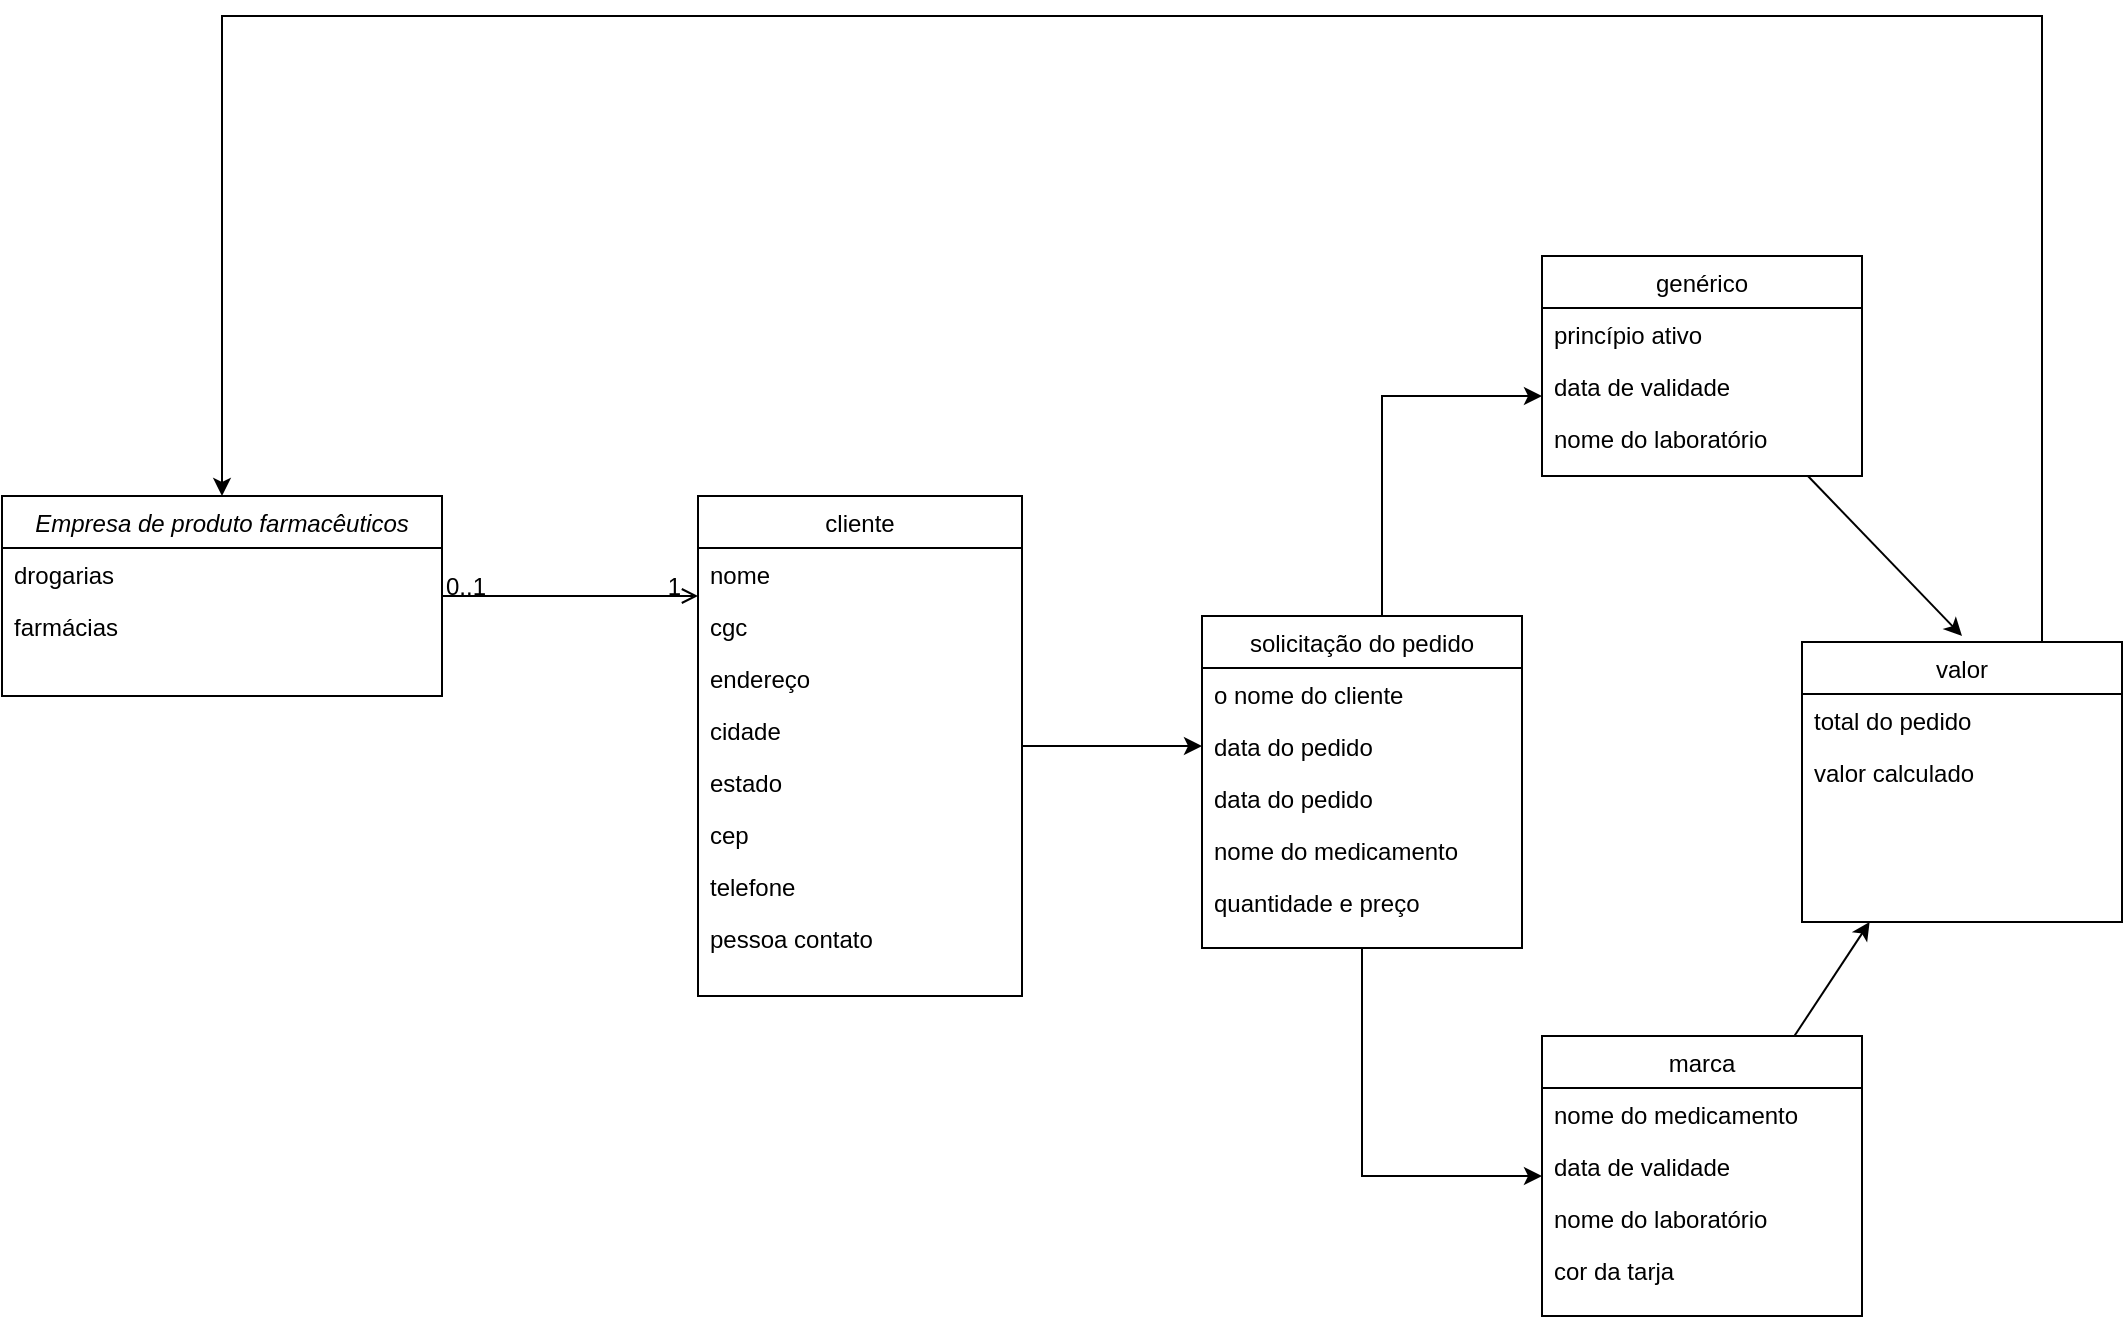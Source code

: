<mxfile version="13.3.9" type="device" pages="3"><diagram id="C5RBs43oDa-KdzZeNtuy" name="Page-1"><mxGraphModel dx="1850" dy="1902" grid="1" gridSize="10" guides="1" tooltips="1" connect="1" arrows="1" fold="1" page="1" pageScale="1" pageWidth="827" pageHeight="1169" math="0" shadow="0"><root><mxCell id="WIyWlLk6GJQsqaUBKTNV-0"/><mxCell id="WIyWlLk6GJQsqaUBKTNV-1" parent="WIyWlLk6GJQsqaUBKTNV-0"/><mxCell id="4Vn4ZyF5Xedry68_A5_S-14" value="" style="edgeStyle=orthogonalEdgeStyle;rounded=0;orthogonalLoop=1;jettySize=auto;html=1;" edge="1" parent="WIyWlLk6GJQsqaUBKTNV-1" source="zkfFHV4jXpPFQw0GAbJ--17" target="4Vn4ZyF5Xedry68_A5_S-5"><mxGeometry relative="1" as="geometry"><Array as="points"><mxPoint x="730" y="235"/><mxPoint x="730" y="235"/></Array></mxGeometry></mxCell><mxCell id="zkfFHV4jXpPFQw0GAbJ--0" value="Empresa de produto farmacêuticos" style="swimlane;fontStyle=2;align=center;verticalAlign=top;childLayout=stackLayout;horizontal=1;startSize=26;horizontalStack=0;resizeParent=1;resizeLast=0;collapsible=1;marginBottom=0;rounded=0;shadow=0;strokeWidth=1;" parent="WIyWlLk6GJQsqaUBKTNV-1" vertex="1"><mxGeometry x="160" y="110" width="220" height="100" as="geometry"><mxRectangle x="230" y="140" width="160" height="26" as="alternateBounds"/></mxGeometry></mxCell><mxCell id="zkfFHV4jXpPFQw0GAbJ--2" value="drogarias" style="text;align=left;verticalAlign=top;spacingLeft=4;spacingRight=4;overflow=hidden;rotatable=0;points=[[0,0.5],[1,0.5]];portConstraint=eastwest;rounded=0;shadow=0;html=0;" parent="zkfFHV4jXpPFQw0GAbJ--0" vertex="1"><mxGeometry y="26" width="220" height="26" as="geometry"/></mxCell><mxCell id="zkfFHV4jXpPFQw0GAbJ--1" value="farmácias " style="text;align=left;verticalAlign=top;spacingLeft=4;spacingRight=4;overflow=hidden;rotatable=0;points=[[0,0.5],[1,0.5]];portConstraint=eastwest;" parent="zkfFHV4jXpPFQw0GAbJ--0" vertex="1"><mxGeometry y="52" width="220" height="26" as="geometry"/></mxCell><mxCell id="zkfFHV4jXpPFQw0GAbJ--26" value="" style="endArrow=open;shadow=0;strokeWidth=1;strokeColor=#000000;rounded=0;endFill=1;edgeStyle=elbowEdgeStyle;elbow=vertical;" parent="WIyWlLk6GJQsqaUBKTNV-1" source="zkfFHV4jXpPFQw0GAbJ--0" target="zkfFHV4jXpPFQw0GAbJ--17" edge="1"><mxGeometry x="0.5" y="41" relative="1" as="geometry"><mxPoint x="380" y="192" as="sourcePoint"/><mxPoint x="540" y="192" as="targetPoint"/><mxPoint x="-40" y="32" as="offset"/></mxGeometry></mxCell><mxCell id="zkfFHV4jXpPFQw0GAbJ--27" value="0..1" style="resizable=0;align=left;verticalAlign=bottom;labelBackgroundColor=none;fontSize=12;" parent="zkfFHV4jXpPFQw0GAbJ--26" connectable="0" vertex="1"><mxGeometry x="-1" relative="1" as="geometry"><mxPoint y="4" as="offset"/></mxGeometry></mxCell><mxCell id="zkfFHV4jXpPFQw0GAbJ--28" value="1" style="resizable=0;align=right;verticalAlign=bottom;labelBackgroundColor=none;fontSize=12;" parent="zkfFHV4jXpPFQw0GAbJ--26" connectable="0" vertex="1"><mxGeometry x="1" relative="1" as="geometry"><mxPoint x="-7" y="4" as="offset"/></mxGeometry></mxCell><mxCell id="zkfFHV4jXpPFQw0GAbJ--17" value="cliente " style="swimlane;fontStyle=0;align=center;verticalAlign=top;childLayout=stackLayout;horizontal=1;startSize=26;horizontalStack=0;resizeParent=1;resizeLast=0;collapsible=1;marginBottom=0;rounded=0;shadow=0;strokeWidth=1;" parent="WIyWlLk6GJQsqaUBKTNV-1" vertex="1"><mxGeometry x="508" y="110" width="162" height="250" as="geometry"><mxRectangle x="550" y="140" width="160" height="26" as="alternateBounds"/></mxGeometry></mxCell><mxCell id="zkfFHV4jXpPFQw0GAbJ--18" value="nome" style="text;align=left;verticalAlign=top;spacingLeft=4;spacingRight=4;overflow=hidden;rotatable=0;points=[[0,0.5],[1,0.5]];portConstraint=eastwest;" parent="zkfFHV4jXpPFQw0GAbJ--17" vertex="1"><mxGeometry y="26" width="162" height="26" as="geometry"/></mxCell><mxCell id="zkfFHV4jXpPFQw0GAbJ--19" value="cgc" style="text;align=left;verticalAlign=top;spacingLeft=4;spacingRight=4;overflow=hidden;rotatable=0;points=[[0,0.5],[1,0.5]];portConstraint=eastwest;rounded=0;shadow=0;html=0;" parent="zkfFHV4jXpPFQw0GAbJ--17" vertex="1"><mxGeometry y="52" width="162" height="26" as="geometry"/></mxCell><mxCell id="zkfFHV4jXpPFQw0GAbJ--20" value="endereço" style="text;align=left;verticalAlign=top;spacingLeft=4;spacingRight=4;overflow=hidden;rotatable=0;points=[[0,0.5],[1,0.5]];portConstraint=eastwest;rounded=0;shadow=0;html=0;" parent="zkfFHV4jXpPFQw0GAbJ--17" vertex="1"><mxGeometry y="78" width="162" height="26" as="geometry"/></mxCell><mxCell id="zkfFHV4jXpPFQw0GAbJ--21" value="cidade" style="text;align=left;verticalAlign=top;spacingLeft=4;spacingRight=4;overflow=hidden;rotatable=0;points=[[0,0.5],[1,0.5]];portConstraint=eastwest;rounded=0;shadow=0;html=0;" parent="zkfFHV4jXpPFQw0GAbJ--17" vertex="1"><mxGeometry y="104" width="162" height="26" as="geometry"/></mxCell><mxCell id="zkfFHV4jXpPFQw0GAbJ--22" value="estado" style="text;align=left;verticalAlign=top;spacingLeft=4;spacingRight=4;overflow=hidden;rotatable=0;points=[[0,0.5],[1,0.5]];portConstraint=eastwest;rounded=0;shadow=0;html=0;" parent="zkfFHV4jXpPFQw0GAbJ--17" vertex="1"><mxGeometry y="130" width="162" height="26" as="geometry"/></mxCell><mxCell id="4Vn4ZyF5Xedry68_A5_S-0" value="cep" style="text;align=left;verticalAlign=top;spacingLeft=4;spacingRight=4;overflow=hidden;rotatable=0;points=[[0,0.5],[1,0.5]];portConstraint=eastwest;rounded=0;shadow=0;html=0;" vertex="1" parent="zkfFHV4jXpPFQw0GAbJ--17"><mxGeometry y="156" width="162" height="26" as="geometry"/></mxCell><mxCell id="4Vn4ZyF5Xedry68_A5_S-1" value="telefone " style="text;align=left;verticalAlign=top;spacingLeft=4;spacingRight=4;overflow=hidden;rotatable=0;points=[[0,0.5],[1,0.5]];portConstraint=eastwest;rounded=0;shadow=0;html=0;" vertex="1" parent="zkfFHV4jXpPFQw0GAbJ--17"><mxGeometry y="182" width="162" height="26" as="geometry"/></mxCell><mxCell id="4Vn4ZyF5Xedry68_A5_S-2" value="pessoa contato" style="text;align=left;verticalAlign=top;spacingLeft=4;spacingRight=4;overflow=hidden;rotatable=0;points=[[0,0.5],[1,0.5]];portConstraint=eastwest;rounded=0;shadow=0;html=0;" vertex="1" parent="zkfFHV4jXpPFQw0GAbJ--17"><mxGeometry y="208" width="162" height="26" as="geometry"/></mxCell><mxCell id="4Vn4ZyF5Xedry68_A5_S-20" value="" style="edgeStyle=orthogonalEdgeStyle;rounded=0;orthogonalLoop=1;jettySize=auto;html=1;" edge="1" parent="WIyWlLk6GJQsqaUBKTNV-1" source="4Vn4ZyF5Xedry68_A5_S-5" target="4Vn4ZyF5Xedry68_A5_S-15"><mxGeometry relative="1" as="geometry"><Array as="points"><mxPoint x="850" y="60"/></Array></mxGeometry></mxCell><mxCell id="4Vn4ZyF5Xedry68_A5_S-26" value="" style="edgeStyle=orthogonalEdgeStyle;rounded=0;orthogonalLoop=1;jettySize=auto;html=1;" edge="1" parent="WIyWlLk6GJQsqaUBKTNV-1" source="4Vn4ZyF5Xedry68_A5_S-5" target="4Vn4ZyF5Xedry68_A5_S-21"><mxGeometry relative="1" as="geometry"><Array as="points"><mxPoint x="840" y="450"/></Array></mxGeometry></mxCell><mxCell id="4Vn4ZyF5Xedry68_A5_S-5" value="solicitação do pedido " style="swimlane;fontStyle=0;align=center;verticalAlign=top;childLayout=stackLayout;horizontal=1;startSize=26;horizontalStack=0;resizeParent=1;resizeLast=0;collapsible=1;marginBottom=0;rounded=0;shadow=0;strokeWidth=1;" vertex="1" parent="WIyWlLk6GJQsqaUBKTNV-1"><mxGeometry x="760" y="170" width="160" height="166" as="geometry"><mxRectangle x="550" y="140" width="160" height="26" as="alternateBounds"/></mxGeometry></mxCell><mxCell id="4Vn4ZyF5Xedry68_A5_S-6" value="o nome do cliente" style="text;align=left;verticalAlign=top;spacingLeft=4;spacingRight=4;overflow=hidden;rotatable=0;points=[[0,0.5],[1,0.5]];portConstraint=eastwest;" vertex="1" parent="4Vn4ZyF5Xedry68_A5_S-5"><mxGeometry y="26" width="160" height="26" as="geometry"/></mxCell><mxCell id="ofDc3TJaXSe-LltQimtu-0" value="data do pedido" style="text;align=left;verticalAlign=top;spacingLeft=4;spacingRight=4;overflow=hidden;rotatable=0;points=[[0,0.5],[1,0.5]];portConstraint=eastwest;rounded=0;shadow=0;html=0;" vertex="1" parent="4Vn4ZyF5Xedry68_A5_S-5"><mxGeometry y="52" width="160" height="26" as="geometry"/></mxCell><mxCell id="4Vn4ZyF5Xedry68_A5_S-7" value="data do pedido" style="text;align=left;verticalAlign=top;spacingLeft=4;spacingRight=4;overflow=hidden;rotatable=0;points=[[0,0.5],[1,0.5]];portConstraint=eastwest;rounded=0;shadow=0;html=0;" vertex="1" parent="4Vn4ZyF5Xedry68_A5_S-5"><mxGeometry y="78" width="160" height="26" as="geometry"/></mxCell><mxCell id="4Vn4ZyF5Xedry68_A5_S-8" value="nome do medicamento" style="text;align=left;verticalAlign=top;spacingLeft=4;spacingRight=4;overflow=hidden;rotatable=0;points=[[0,0.5],[1,0.5]];portConstraint=eastwest;rounded=0;shadow=0;html=0;" vertex="1" parent="4Vn4ZyF5Xedry68_A5_S-5"><mxGeometry y="104" width="160" height="26" as="geometry"/></mxCell><mxCell id="4Vn4ZyF5Xedry68_A5_S-9" value="quantidade e preço" style="text;align=left;verticalAlign=top;spacingLeft=4;spacingRight=4;overflow=hidden;rotatable=0;points=[[0,0.5],[1,0.5]];portConstraint=eastwest;rounded=0;shadow=0;html=0;" vertex="1" parent="4Vn4ZyF5Xedry68_A5_S-5"><mxGeometry y="130" width="160" height="26" as="geometry"/></mxCell><mxCell id="ofDc3TJaXSe-LltQimtu-21" value="" style="edgeStyle=none;rounded=0;orthogonalLoop=1;jettySize=auto;html=1;startSize=26;" edge="1" parent="WIyWlLk6GJQsqaUBKTNV-1" source="4Vn4ZyF5Xedry68_A5_S-15"><mxGeometry relative="1" as="geometry"><mxPoint x="1140" y="180" as="targetPoint"/></mxGeometry></mxCell><mxCell id="ofDc3TJaXSe-LltQimtu-16" value="" style="edgeStyle=none;rounded=0;orthogonalLoop=1;jettySize=auto;html=1;startSize=26;" edge="1" parent="WIyWlLk6GJQsqaUBKTNV-1" source="4Vn4ZyF5Xedry68_A5_S-21" target="ofDc3TJaXSe-LltQimtu-11"><mxGeometry relative="1" as="geometry"/></mxCell><mxCell id="ofDc3TJaXSe-LltQimtu-49" style="edgeStyle=elbowEdgeStyle;rounded=0;orthogonalLoop=1;jettySize=auto;html=1;exitX=0.75;exitY=0;exitDx=0;exitDy=0;entryX=0.5;entryY=0;entryDx=0;entryDy=0;startSize=26;" edge="1" parent="WIyWlLk6GJQsqaUBKTNV-1" source="ofDc3TJaXSe-LltQimtu-11" target="zkfFHV4jXpPFQw0GAbJ--0"><mxGeometry relative="1" as="geometry"><Array as="points"><mxPoint x="790" y="-130"/></Array></mxGeometry></mxCell><mxCell id="ofDc3TJaXSe-LltQimtu-11" value="valor" style="swimlane;fontStyle=0;align=center;verticalAlign=top;childLayout=stackLayout;horizontal=1;startSize=26;horizontalStack=0;resizeParent=1;resizeLast=0;collapsible=1;marginBottom=0;rounded=0;shadow=0;strokeWidth=1;" vertex="1" parent="WIyWlLk6GJQsqaUBKTNV-1"><mxGeometry x="1060" y="183" width="160" height="140" as="geometry"><mxRectangle x="550" y="140" width="160" height="26" as="alternateBounds"/></mxGeometry></mxCell><mxCell id="ofDc3TJaXSe-LltQimtu-12" value="total do pedido" style="text;align=left;verticalAlign=top;spacingLeft=4;spacingRight=4;overflow=hidden;rotatable=0;points=[[0,0.5],[1,0.5]];portConstraint=eastwest;" vertex="1" parent="ofDc3TJaXSe-LltQimtu-11"><mxGeometry y="26" width="160" height="26" as="geometry"/></mxCell><mxCell id="ofDc3TJaXSe-LltQimtu-13" value="valor calculado" style="text;align=left;verticalAlign=top;spacingLeft=4;spacingRight=4;overflow=hidden;rotatable=0;points=[[0,0.5],[1,0.5]];portConstraint=eastwest;rounded=0;shadow=0;html=0;" vertex="1" parent="ofDc3TJaXSe-LltQimtu-11"><mxGeometry y="52" width="160" height="26" as="geometry"/></mxCell><mxCell id="ofDc3TJaXSe-LltQimtu-46" style="edgeStyle=elbowEdgeStyle;rounded=0;orthogonalLoop=1;jettySize=auto;html=1;exitX=0.75;exitY=0;exitDx=0;exitDy=0;startSize=26;" edge="1" parent="WIyWlLk6GJQsqaUBKTNV-1" source="4Vn4ZyF5Xedry68_A5_S-15" target="4Vn4ZyF5Xedry68_A5_S-15"><mxGeometry relative="1" as="geometry"/></mxCell><mxCell id="4Vn4ZyF5Xedry68_A5_S-15" value="genérico  " style="swimlane;fontStyle=0;align=center;verticalAlign=top;childLayout=stackLayout;horizontal=1;startSize=26;horizontalStack=0;resizeParent=1;resizeLast=0;collapsible=1;marginBottom=0;rounded=0;shadow=0;strokeWidth=1;" vertex="1" parent="WIyWlLk6GJQsqaUBKTNV-1"><mxGeometry x="930" y="-10" width="160" height="110" as="geometry"><mxRectangle x="550" y="140" width="160" height="26" as="alternateBounds"/></mxGeometry></mxCell><mxCell id="4Vn4ZyF5Xedry68_A5_S-16" value="princípio ativo" style="text;align=left;verticalAlign=top;spacingLeft=4;spacingRight=4;overflow=hidden;rotatable=0;points=[[0,0.5],[1,0.5]];portConstraint=eastwest;" vertex="1" parent="4Vn4ZyF5Xedry68_A5_S-15"><mxGeometry y="26" width="160" height="26" as="geometry"/></mxCell><mxCell id="4Vn4ZyF5Xedry68_A5_S-17" value="data de validade" style="text;align=left;verticalAlign=top;spacingLeft=4;spacingRight=4;overflow=hidden;rotatable=0;points=[[0,0.5],[1,0.5]];portConstraint=eastwest;rounded=0;shadow=0;html=0;" vertex="1" parent="4Vn4ZyF5Xedry68_A5_S-15"><mxGeometry y="52" width="160" height="26" as="geometry"/></mxCell><mxCell id="4Vn4ZyF5Xedry68_A5_S-18" value="nome do laboratório" style="text;align=left;verticalAlign=top;spacingLeft=4;spacingRight=4;overflow=hidden;rotatable=0;points=[[0,0.5],[1,0.5]];portConstraint=eastwest;rounded=0;shadow=0;html=0;" vertex="1" parent="4Vn4ZyF5Xedry68_A5_S-15"><mxGeometry y="78" width="160" height="26" as="geometry"/></mxCell><mxCell id="4Vn4ZyF5Xedry68_A5_S-21" value="marca  " style="swimlane;fontStyle=0;align=center;verticalAlign=top;childLayout=stackLayout;horizontal=1;startSize=26;horizontalStack=0;resizeParent=1;resizeLast=0;collapsible=1;marginBottom=0;rounded=0;shadow=0;strokeWidth=1;" vertex="1" parent="WIyWlLk6GJQsqaUBKTNV-1"><mxGeometry x="930" y="380" width="160" height="140" as="geometry"><mxRectangle x="550" y="140" width="160" height="26" as="alternateBounds"/></mxGeometry></mxCell><mxCell id="4Vn4ZyF5Xedry68_A5_S-22" value="nome do medicamento" style="text;align=left;verticalAlign=top;spacingLeft=4;spacingRight=4;overflow=hidden;rotatable=0;points=[[0,0.5],[1,0.5]];portConstraint=eastwest;" vertex="1" parent="4Vn4ZyF5Xedry68_A5_S-21"><mxGeometry y="26" width="160" height="26" as="geometry"/></mxCell><mxCell id="4Vn4ZyF5Xedry68_A5_S-23" value="data de validade" style="text;align=left;verticalAlign=top;spacingLeft=4;spacingRight=4;overflow=hidden;rotatable=0;points=[[0,0.5],[1,0.5]];portConstraint=eastwest;rounded=0;shadow=0;html=0;" vertex="1" parent="4Vn4ZyF5Xedry68_A5_S-21"><mxGeometry y="52" width="160" height="26" as="geometry"/></mxCell><mxCell id="4Vn4ZyF5Xedry68_A5_S-24" value="nome do laboratório" style="text;align=left;verticalAlign=top;spacingLeft=4;spacingRight=4;overflow=hidden;rotatable=0;points=[[0,0.5],[1,0.5]];portConstraint=eastwest;rounded=0;shadow=0;html=0;" vertex="1" parent="4Vn4ZyF5Xedry68_A5_S-21"><mxGeometry y="78" width="160" height="26" as="geometry"/></mxCell><mxCell id="4Vn4ZyF5Xedry68_A5_S-25" value=" cor da tarja" style="text;align=left;verticalAlign=top;spacingLeft=4;spacingRight=4;overflow=hidden;rotatable=0;points=[[0,0.5],[1,0.5]];portConstraint=eastwest;rounded=0;shadow=0;html=0;" vertex="1" parent="4Vn4ZyF5Xedry68_A5_S-21"><mxGeometry y="104" width="160" height="26" as="geometry"/></mxCell></root></mxGraphModel></diagram><diagram id="-2Q-MtbvHGTCul02FCt4" name="Página-2"><mxGraphModel dx="1110" dy="440" grid="1" gridSize="10" guides="1" tooltips="1" connect="1" arrows="1" fold="1" page="1" pageScale="1" pageWidth="827" pageHeight="1169" math="0" shadow="0"><root><mxCell id="JTqrk-jxvQ6yaQ6uA3gZ-0"/><mxCell id="JTqrk-jxvQ6yaQ6uA3gZ-1" parent="JTqrk-jxvQ6yaQ6uA3gZ-0"/><mxCell id="2kyihxjg6qvcE0G26pOJ-16" value="" style="edgeStyle=elbowEdgeStyle;rounded=0;orthogonalLoop=1;jettySize=auto;html=1;startSize=26;" edge="1" parent="JTqrk-jxvQ6yaQ6uA3gZ-1" source="2kyihxjg6qvcE0G26pOJ-0" target="2kyihxjg6qvcE0G26pOJ-9"><mxGeometry relative="1" as="geometry"/></mxCell><mxCell id="2kyihxjg6qvcE0G26pOJ-33" value="" style="edgeStyle=elbowEdgeStyle;rounded=0;orthogonalLoop=1;jettySize=auto;html=1;startSize=26;" edge="1" parent="JTqrk-jxvQ6yaQ6uA3gZ-1" source="2kyihxjg6qvcE0G26pOJ-0" target="2kyihxjg6qvcE0G26pOJ-26"><mxGeometry relative="1" as="geometry"/></mxCell><mxCell id="2kyihxjg6qvcE0G26pOJ-0" value="assembléias " style="swimlane;fontStyle=0;align=center;verticalAlign=top;childLayout=stackLayout;horizontal=1;startSize=26;horizontalStack=0;resizeParent=1;resizeLast=0;collapsible=1;marginBottom=0;rounded=0;shadow=0;strokeWidth=1;" vertex="1" parent="JTqrk-jxvQ6yaQ6uA3gZ-1"><mxGeometry x="90" y="20" width="162" height="250" as="geometry"><mxRectangle x="550" y="140" width="160" height="26" as="alternateBounds"/></mxGeometry></mxCell><mxCell id="2kyihxjg6qvcE0G26pOJ-1" value="data de realização" style="text;align=left;verticalAlign=top;spacingLeft=4;spacingRight=4;overflow=hidden;rotatable=0;points=[[0,0.5],[1,0.5]];portConstraint=eastwest;" vertex="1" parent="2kyihxjg6qvcE0G26pOJ-0"><mxGeometry y="26" width="162" height="26" as="geometry"/></mxCell><mxCell id="2kyihxjg6qvcE0G26pOJ-2" value=" o nome do condomínio" style="text;align=left;verticalAlign=top;spacingLeft=4;spacingRight=4;overflow=hidden;rotatable=0;points=[[0,0.5],[1,0.5]];portConstraint=eastwest;rounded=0;shadow=0;html=0;" vertex="1" parent="2kyihxjg6qvcE0G26pOJ-0"><mxGeometry y="52" width="162" height="26" as="geometry"/></mxCell><mxCell id="2kyihxjg6qvcE0G26pOJ-3" value="número de moradores" style="text;align=left;verticalAlign=top;spacingLeft=4;spacingRight=4;overflow=hidden;rotatable=0;points=[[0,0.5],[1,0.5]];portConstraint=eastwest;rounded=0;shadow=0;html=0;" vertex="1" parent="2kyihxjg6qvcE0G26pOJ-0"><mxGeometry y="78" width="162" height="26" as="geometry"/></mxCell><mxCell id="2kyihxjg6qvcE0G26pOJ-4" value="endereço do condomínio" style="text;align=left;verticalAlign=top;spacingLeft=4;spacingRight=4;overflow=hidden;rotatable=0;points=[[0,0.5],[1,0.5]];portConstraint=eastwest;rounded=0;shadow=0;html=0;" vertex="1" parent="2kyihxjg6qvcE0G26pOJ-0"><mxGeometry y="104" width="162" height="26" as="geometry"/></mxCell><mxCell id="2kyihxjg6qvcE0G26pOJ-5" value="número de participantes" style="text;align=left;verticalAlign=top;spacingLeft=4;spacingRight=4;overflow=hidden;rotatable=0;points=[[0,0.5],[1,0.5]];portConstraint=eastwest;rounded=0;shadow=0;html=0;" vertex="1" parent="2kyihxjg6qvcE0G26pOJ-0"><mxGeometry y="130" width="162" height="26" as="geometry"/></mxCell><mxCell id="2kyihxjg6qvcE0G26pOJ-6" value="status" style="text;align=left;verticalAlign=top;spacingLeft=4;spacingRight=4;overflow=hidden;rotatable=0;points=[[0,0.5],[1,0.5]];portConstraint=eastwest;rounded=0;shadow=0;html=0;" vertex="1" parent="2kyihxjg6qvcE0G26pOJ-0"><mxGeometry y="156" width="162" height="26" as="geometry"/></mxCell><mxCell id="2kyihxjg6qvcE0G26pOJ-26" value="o número mínimo " style="swimlane;fontStyle=0;align=center;verticalAlign=top;childLayout=stackLayout;horizontal=1;startSize=26;horizontalStack=0;resizeParent=1;resizeLast=0;collapsible=1;marginBottom=0;rounded=0;shadow=0;strokeWidth=1;" vertex="1" parent="JTqrk-jxvQ6yaQ6uA3gZ-1"><mxGeometry x="90" y="350" width="160" height="110" as="geometry"><mxRectangle x="550" y="140" width="160" height="26" as="alternateBounds"/></mxGeometry></mxCell><mxCell id="2kyihxjg6qvcE0G26pOJ-27" value="participando" style="text;align=left;verticalAlign=top;spacingLeft=4;spacingRight=4;overflow=hidden;rotatable=0;points=[[0,0.5],[1,0.5]];portConstraint=eastwest;" vertex="1" parent="2kyihxjg6qvcE0G26pOJ-26"><mxGeometry y="26" width="160" height="26" as="geometry"/></mxCell><mxCell id="2kyihxjg6qvcE0G26pOJ-28" value=" realizado" style="text;align=left;verticalAlign=top;spacingLeft=4;spacingRight=4;overflow=hidden;rotatable=0;points=[[0,0.5],[1,0.5]];portConstraint=eastwest;rounded=0;shadow=0;html=0;" vertex="1" parent="2kyihxjg6qvcE0G26pOJ-26"><mxGeometry y="52" width="160" height="26" as="geometry"/></mxCell><mxCell id="2kyihxjg6qvcE0G26pOJ-29" value="marcada" style="text;align=left;verticalAlign=top;spacingLeft=4;spacingRight=4;overflow=hidden;rotatable=0;points=[[0,0.5],[1,0.5]];portConstraint=eastwest;rounded=0;shadow=0;html=0;" vertex="1" parent="2kyihxjg6qvcE0G26pOJ-26"><mxGeometry y="78" width="160" height="26" as="geometry"/></mxCell><mxCell id="2kyihxjg6qvcE0G26pOJ-9" value="ata " style="swimlane;fontStyle=0;align=center;verticalAlign=top;childLayout=stackLayout;horizontal=1;startSize=26;horizontalStack=0;resizeParent=1;resizeLast=0;collapsible=1;marginBottom=0;rounded=0;shadow=0;strokeWidth=1;" vertex="1" parent="JTqrk-jxvQ6yaQ6uA3gZ-1"><mxGeometry x="330" y="100" width="158" height="90" as="geometry"><mxRectangle x="550" y="140" width="160" height="26" as="alternateBounds"/></mxGeometry></mxCell><mxCell id="2kyihxjg6qvcE0G26pOJ-10" value="registrados as observações" style="text;align=left;verticalAlign=top;spacingLeft=4;spacingRight=4;overflow=hidden;rotatable=0;points=[[0,0.5],[1,0.5]];portConstraint=eastwest;" vertex="1" parent="2kyihxjg6qvcE0G26pOJ-9"><mxGeometry y="26" width="158" height="26" as="geometry"/></mxCell><mxCell id="2kyihxjg6qvcE0G26pOJ-11" value="nome dos moradores" style="text;align=left;verticalAlign=top;spacingLeft=4;spacingRight=4;overflow=hidden;rotatable=0;points=[[0,0.5],[1,0.5]];portConstraint=eastwest;rounded=0;shadow=0;html=0;" vertex="1" parent="2kyihxjg6qvcE0G26pOJ-9"><mxGeometry y="52" width="158" height="26" as="geometry"/></mxCell><mxCell id="2kyihxjg6qvcE0G26pOJ-25" style="edgeStyle=elbowEdgeStyle;rounded=0;orthogonalLoop=1;jettySize=auto;html=1;exitX=1;exitY=0.5;exitDx=0;exitDy=0;startSize=26;" edge="1" parent="JTqrk-jxvQ6yaQ6uA3gZ-1" source="2kyihxjg6qvcE0G26pOJ-11"><mxGeometry relative="1" as="geometry"><mxPoint x="570" y="165" as="targetPoint"/><Array as="points"><mxPoint x="560" y="50"/></Array></mxGeometry></mxCell><mxCell id="2kyihxjg6qvcE0G26pOJ-18" value="assunto" style="swimlane;fontStyle=0;align=center;verticalAlign=top;childLayout=stackLayout;horizontal=1;startSize=26;horizontalStack=0;resizeParent=1;resizeLast=0;collapsible=1;marginBottom=0;rounded=0;shadow=0;strokeWidth=1;" vertex="1" parent="JTqrk-jxvQ6yaQ6uA3gZ-1"><mxGeometry x="570" y="100" width="160" height="120" as="geometry"><mxRectangle x="550" y="140" width="160" height="26" as="alternateBounds"/></mxGeometry></mxCell><mxCell id="2kyihxjg6qvcE0G26pOJ-20" value="contra" style="text;align=left;verticalAlign=top;spacingLeft=4;spacingRight=4;overflow=hidden;rotatable=0;points=[[0,0.5],[1,0.5]];portConstraint=eastwest;rounded=0;shadow=0;html=0;" vertex="1" parent="2kyihxjg6qvcE0G26pOJ-18"><mxGeometry y="26" width="160" height="26" as="geometry"/></mxCell><mxCell id="2kyihxjg6qvcE0G26pOJ-21" value="favor" style="text;align=left;verticalAlign=top;spacingLeft=4;spacingRight=4;overflow=hidden;rotatable=0;points=[[0,0.5],[1,0.5]];portConstraint=eastwest;rounded=0;shadow=0;html=0;" vertex="1" parent="2kyihxjg6qvcE0G26pOJ-18"><mxGeometry y="52" width="160" height="26" as="geometry"/></mxCell><mxCell id="2kyihxjg6qvcE0G26pOJ-22" value="abstenção" style="text;align=left;verticalAlign=top;spacingLeft=4;spacingRight=4;overflow=hidden;rotatable=0;points=[[0,0.5],[1,0.5]];portConstraint=eastwest;rounded=0;shadow=0;html=0;" vertex="1" parent="2kyihxjg6qvcE0G26pOJ-18"><mxGeometry y="78" width="160" height="26" as="geometry"/></mxCell></root></mxGraphModel></diagram><diagram id="lZ-SwSrMhRvae8acijBC" name="Página-3"><mxGraphModel dx="1306" dy="1687" grid="1" gridSize="10" guides="1" tooltips="1" connect="1" arrows="1" fold="1" page="1" pageScale="1" pageWidth="827" pageHeight="1169" math="0" shadow="0"><root><mxCell id="SMOdTOmCvdO0Ep3wJMYL-0"/><mxCell id="SMOdTOmCvdO0Ep3wJMYL-1" parent="SMOdTOmCvdO0Ep3wJMYL-0"/><mxCell id="j5a2yUc83noyjkz-2TFa-25" value="" style="edgeStyle=elbowEdgeStyle;rounded=0;orthogonalLoop=1;jettySize=auto;html=1;startSize=26;" edge="1" parent="SMOdTOmCvdO0Ep3wJMYL-1" source="j5a2yUc83noyjkz-2TFa-10" target="j5a2yUc83noyjkz-2TFa-19"><mxGeometry relative="1" as="geometry"/></mxCell><mxCell id="j5a2yUc83noyjkz-2TFa-86" style="edgeStyle=elbowEdgeStyle;rounded=0;orthogonalLoop=1;jettySize=auto;html=1;exitX=0.5;exitY=1;exitDx=0;exitDy=0;entryX=0.5;entryY=0;entryDx=0;entryDy=0;startSize=26;" edge="1" parent="SMOdTOmCvdO0Ep3wJMYL-1" source="j5a2yUc83noyjkz-2TFa-10" target="j5a2yUc83noyjkz-2TFa-82"><mxGeometry relative="1" as="geometry"/></mxCell><mxCell id="j5a2yUc83noyjkz-2TFa-10" value="cadastro de novos clientes " style="swimlane;fontStyle=0;align=center;verticalAlign=top;childLayout=stackLayout;horizontal=1;startSize=26;horizontalStack=0;resizeParent=1;resizeLast=0;collapsible=1;marginBottom=0;rounded=0;shadow=0;strokeWidth=1;" vertex="1" parent="SMOdTOmCvdO0Ep3wJMYL-1"><mxGeometry x="50" y="-400" width="160" height="170" as="geometry"><mxRectangle x="550" y="140" width="160" height="26" as="alternateBounds"/></mxGeometry></mxCell><mxCell id="j5a2yUc83noyjkz-2TFa-11" value="nome completo" style="text;align=left;verticalAlign=top;spacingLeft=4;spacingRight=4;overflow=hidden;rotatable=0;points=[[0,0.5],[1,0.5]];portConstraint=eastwest;" vertex="1" parent="j5a2yUc83noyjkz-2TFa-10"><mxGeometry y="26" width="160" height="26" as="geometry"/></mxCell><mxCell id="j5a2yUc83noyjkz-2TFa-12" value="endereço" style="text;align=left;verticalAlign=top;spacingLeft=4;spacingRight=4;overflow=hidden;rotatable=0;points=[[0,0.5],[1,0.5]];portConstraint=eastwest;rounded=0;shadow=0;html=0;" vertex="1" parent="j5a2yUc83noyjkz-2TFa-10"><mxGeometry y="52" width="160" height="26" as="geometry"/></mxCell><mxCell id="j5a2yUc83noyjkz-2TFa-13" value="telefone" style="text;align=left;verticalAlign=top;spacingLeft=4;spacingRight=4;overflow=hidden;rotatable=0;points=[[0,0.5],[1,0.5]];portConstraint=eastwest;rounded=0;shadow=0;html=0;" vertex="1" parent="j5a2yUc83noyjkz-2TFa-10"><mxGeometry y="78" width="160" height="26" as="geometry"/></mxCell><mxCell id="j5a2yUc83noyjkz-2TFa-14" value="identidade " style="text;align=left;verticalAlign=top;spacingLeft=4;spacingRight=4;overflow=hidden;rotatable=0;points=[[0,0.5],[1,0.5]];portConstraint=eastwest;rounded=0;shadow=0;html=0;" vertex="1" parent="j5a2yUc83noyjkz-2TFa-10"><mxGeometry y="104" width="160" height="26" as="geometry"/></mxCell><mxCell id="j5a2yUc83noyjkz-2TFa-15" value="CPF" style="text;align=left;verticalAlign=top;spacingLeft=4;spacingRight=4;overflow=hidden;rotatable=0;points=[[0,0.5],[1,0.5]];portConstraint=eastwest;rounded=0;shadow=0;html=0;" vertex="1" parent="j5a2yUc83noyjkz-2TFa-10"><mxGeometry y="130" width="160" height="26" as="geometry"/></mxCell><mxCell id="j5a2yUc83noyjkz-2TFa-31" value="" style="edgeStyle=elbowEdgeStyle;rounded=0;orthogonalLoop=1;jettySize=auto;html=1;startSize=26;" edge="1" parent="SMOdTOmCvdO0Ep3wJMYL-1" source="j5a2yUc83noyjkz-2TFa-19" target="j5a2yUc83noyjkz-2TFa-27"><mxGeometry relative="1" as="geometry"/></mxCell><mxCell id="j5a2yUc83noyjkz-2TFa-19" value="dependente" style="swimlane;fontStyle=0;align=center;verticalAlign=top;childLayout=stackLayout;horizontal=1;startSize=26;horizontalStack=0;resizeParent=1;resizeLast=0;collapsible=1;marginBottom=0;rounded=0;shadow=0;strokeWidth=1;" vertex="1" parent="SMOdTOmCvdO0Ep3wJMYL-1"><mxGeometry x="300" y="-375" width="160" height="120" as="geometry"><mxRectangle x="550" y="140" width="160" height="26" as="alternateBounds"/></mxGeometry></mxCell><mxCell id="j5a2yUc83noyjkz-2TFa-20" value="nomes " style="text;align=left;verticalAlign=top;spacingLeft=4;spacingRight=4;overflow=hidden;rotatable=0;points=[[0,0.5],[1,0.5]];portConstraint=eastwest;" vertex="1" parent="j5a2yUc83noyjkz-2TFa-19"><mxGeometry y="26" width="160" height="26" as="geometry"/></mxCell><mxCell id="j5a2yUc83noyjkz-2TFa-21" value="grau de relacionamento" style="text;align=left;verticalAlign=top;spacingLeft=4;spacingRight=4;overflow=hidden;rotatable=0;points=[[0,0.5],[1,0.5]];portConstraint=eastwest;rounded=0;shadow=0;html=0;" vertex="1" parent="j5a2yUc83noyjkz-2TFa-19"><mxGeometry y="52" width="160" height="26" as="geometry"/></mxCell><mxCell id="j5a2yUc83noyjkz-2TFa-24" value="direitos iguais do titular" style="text;align=left;verticalAlign=top;spacingLeft=4;spacingRight=4;overflow=hidden;rotatable=0;points=[[0,0.5],[1,0.5]];portConstraint=eastwest;rounded=0;shadow=0;html=0;" vertex="1" parent="j5a2yUc83noyjkz-2TFa-19"><mxGeometry y="78" width="160" height="26" as="geometry"/></mxCell><mxCell id="j5a2yUc83noyjkz-2TFa-41" value="" style="edgeStyle=elbowEdgeStyle;rounded=0;orthogonalLoop=1;jettySize=auto;html=1;startSize=26;" edge="1" parent="SMOdTOmCvdO0Ep3wJMYL-1" source="j5a2yUc83noyjkz-2TFa-27" target="j5a2yUc83noyjkz-2TFa-36"><mxGeometry relative="1" as="geometry"><Array as="points"><mxPoint x="740" y="-319"/></Array></mxGeometry></mxCell><mxCell id="j5a2yUc83noyjkz-2TFa-27" value="filma alugado" style="swimlane;fontStyle=0;align=center;verticalAlign=top;childLayout=stackLayout;horizontal=1;startSize=26;horizontalStack=0;resizeParent=1;resizeLast=0;collapsible=1;marginBottom=0;rounded=0;shadow=0;strokeWidth=1;" vertex="1" parent="SMOdTOmCvdO0Ep3wJMYL-1"><mxGeometry x="550" y="-422.5" width="160" height="215" as="geometry"><mxRectangle x="550" y="140" width="160" height="26" as="alternateBounds"/></mxGeometry></mxCell><mxCell id="j5a2yUc83noyjkz-2TFa-28" value="código e título do filme" style="text;align=left;verticalAlign=top;spacingLeft=4;spacingRight=4;overflow=hidden;rotatable=0;points=[[0,0.5],[1,0.5]];portConstraint=eastwest;" vertex="1" parent="j5a2yUc83noyjkz-2TFa-27"><mxGeometry y="26" width="160" height="26" as="geometry"/></mxCell><mxCell id="j5a2yUc83noyjkz-2TFa-29" value="data de locação" style="text;align=left;verticalAlign=top;spacingLeft=4;spacingRight=4;overflow=hidden;rotatable=0;points=[[0,0.5],[1,0.5]];portConstraint=eastwest;rounded=0;shadow=0;html=0;" vertex="1" parent="j5a2yUc83noyjkz-2TFa-27"><mxGeometry y="52" width="160" height="26" as="geometry"/></mxCell><mxCell id="j5a2yUc83noyjkz-2TFa-30" value="valor " style="text;align=left;verticalAlign=top;spacingLeft=4;spacingRight=4;overflow=hidden;rotatable=0;points=[[0,0.5],[1,0.5]];portConstraint=eastwest;rounded=0;shadow=0;html=0;" vertex="1" parent="j5a2yUc83noyjkz-2TFa-27"><mxGeometry y="78" width="160" height="26" as="geometry"/></mxCell><mxCell id="j5a2yUc83noyjkz-2TFa-32" value="status de pagamento" style="text;html=1;align=center;verticalAlign=middle;resizable=0;points=[];autosize=1;" vertex="1" parent="j5a2yUc83noyjkz-2TFa-27"><mxGeometry y="104" width="160" height="20" as="geometry"/></mxCell><mxCell id="j5a2yUc83noyjkz-2TFa-45" value="" style="edgeStyle=elbowEdgeStyle;rounded=0;orthogonalLoop=1;jettySize=auto;html=1;startSize=26;" edge="1" parent="SMOdTOmCvdO0Ep3wJMYL-1" source="j5a2yUc83noyjkz-2TFa-36"><mxGeometry relative="1" as="geometry"><mxPoint x="870" y="-187.5" as="targetPoint"/></mxGeometry></mxCell><mxCell id="j5a2yUc83noyjkz-2TFa-36" value="devolução " style="swimlane;fontStyle=0;align=center;verticalAlign=top;childLayout=stackLayout;horizontal=1;startSize=26;horizontalStack=0;resizeParent=1;resizeLast=0;collapsible=1;marginBottom=0;rounded=0;shadow=0;strokeWidth=1;" vertex="1" parent="SMOdTOmCvdO0Ep3wJMYL-1"><mxGeometry x="790" y="-370" width="160" height="102.5" as="geometry"><mxRectangle x="550" y="140" width="160" height="26" as="alternateBounds"/></mxGeometry></mxCell><mxCell id="j5a2yUc83noyjkz-2TFa-37" value="data de devolução" style="text;align=left;verticalAlign=top;spacingLeft=4;spacingRight=4;overflow=hidden;rotatable=0;points=[[0,0.5],[1,0.5]];portConstraint=eastwest;" vertex="1" parent="j5a2yUc83noyjkz-2TFa-36"><mxGeometry y="26" width="160" height="26" as="geometry"/></mxCell><mxCell id="j5a2yUc83noyjkz-2TFa-38" value=" valor pago recalculado" style="text;align=left;verticalAlign=top;spacingLeft=4;spacingRight=4;overflow=hidden;rotatable=0;points=[[0,0.5],[1,0.5]];portConstraint=eastwest;rounded=0;shadow=0;html=0;" vertex="1" parent="j5a2yUc83noyjkz-2TFa-36"><mxGeometry y="52" width="160" height="26" as="geometry"/></mxCell><mxCell id="j5a2yUc83noyjkz-2TFa-62" value="" style="edgeStyle=elbowEdgeStyle;rounded=0;orthogonalLoop=1;jettySize=auto;html=1;startSize=26;" edge="1" parent="SMOdTOmCvdO0Ep3wJMYL-1" source="j5a2yUc83noyjkz-2TFa-48" target="j5a2yUc83noyjkz-2TFa-55"><mxGeometry relative="1" as="geometry"/></mxCell><mxCell id="j5a2yUc83noyjkz-2TFa-70" value="" style="edgeStyle=elbowEdgeStyle;rounded=0;orthogonalLoop=1;jettySize=auto;html=1;startSize=26;" edge="1" parent="SMOdTOmCvdO0Ep3wJMYL-1" source="j5a2yUc83noyjkz-2TFa-48" target="j5a2yUc83noyjkz-2TFa-63"><mxGeometry relative="1" as="geometry"/></mxCell><mxCell id="j5a2yUc83noyjkz-2TFa-48" value="classificação de gênero " style="swimlane;fontStyle=0;align=center;verticalAlign=top;childLayout=stackLayout;horizontal=1;startSize=26;horizontalStack=0;resizeParent=1;resizeLast=0;collapsible=1;marginBottom=0;rounded=0;shadow=0;strokeWidth=1;" vertex="1" parent="SMOdTOmCvdO0Ep3wJMYL-1"><mxGeometry x="790" y="-190" width="160" height="182" as="geometry"><mxRectangle x="550" y="140" width="160" height="26" as="alternateBounds"/></mxGeometry></mxCell><mxCell id="j5a2yUc83noyjkz-2TFa-49" value="drama" style="text;align=left;verticalAlign=top;spacingLeft=4;spacingRight=4;overflow=hidden;rotatable=0;points=[[0,0.5],[1,0.5]];portConstraint=eastwest;" vertex="1" parent="j5a2yUc83noyjkz-2TFa-48"><mxGeometry y="26" width="160" height="26" as="geometry"/></mxCell><mxCell id="j5a2yUc83noyjkz-2TFa-50" value="sexo" style="text;align=left;verticalAlign=top;spacingLeft=4;spacingRight=4;overflow=hidden;rotatable=0;points=[[0,0.5],[1,0.5]];portConstraint=eastwest;rounded=0;shadow=0;html=0;" vertex="1" parent="j5a2yUc83noyjkz-2TFa-48"><mxGeometry y="52" width="160" height="26" as="geometry"/></mxCell><mxCell id="j5a2yUc83noyjkz-2TFa-54" value="terror" style="text;align=left;verticalAlign=top;spacingLeft=4;spacingRight=4;overflow=hidden;rotatable=0;points=[[0,0.5],[1,0.5]];portConstraint=eastwest;rounded=0;shadow=0;html=0;" vertex="1" parent="j5a2yUc83noyjkz-2TFa-48"><mxGeometry y="78" width="160" height="26" as="geometry"/></mxCell><mxCell id="j5a2yUc83noyjkz-2TFa-51" value="terror" style="text;align=left;verticalAlign=top;spacingLeft=4;spacingRight=4;overflow=hidden;rotatable=0;points=[[0,0.5],[1,0.5]];portConstraint=eastwest;rounded=0;shadow=0;html=0;" vertex="1" parent="j5a2yUc83noyjkz-2TFa-48"><mxGeometry y="104" width="160" height="26" as="geometry"/></mxCell><mxCell id="j5a2yUc83noyjkz-2TFa-52" value="suspense " style="text;align=left;verticalAlign=top;spacingLeft=4;spacingRight=4;overflow=hidden;rotatable=0;points=[[0,0.5],[1,0.5]];portConstraint=eastwest;rounded=0;shadow=0;html=0;" vertex="1" parent="j5a2yUc83noyjkz-2TFa-48"><mxGeometry y="130" width="160" height="26" as="geometry"/></mxCell><mxCell id="j5a2yUc83noyjkz-2TFa-53" value="infantil" style="text;align=left;verticalAlign=top;spacingLeft=4;spacingRight=4;overflow=hidden;rotatable=0;points=[[0,0.5],[1,0.5]];portConstraint=eastwest;rounded=0;shadow=0;html=0;" vertex="1" parent="j5a2yUc83noyjkz-2TFa-48"><mxGeometry y="156" width="160" height="26" as="geometry"/></mxCell><mxCell id="j5a2yUc83noyjkz-2TFa-79" style="edgeStyle=elbowEdgeStyle;rounded=0;orthogonalLoop=1;jettySize=auto;html=1;entryX=1;entryY=0.5;entryDx=0;entryDy=0;startSize=26;" edge="1" parent="SMOdTOmCvdO0Ep3wJMYL-1" source="j5a2yUc83noyjkz-2TFa-63"><mxGeometry relative="1" as="geometry"><mxPoint x="950" y="165.0" as="targetPoint"/><Array as="points"><mxPoint x="1120" y="160"/><mxPoint x="1120" y="90"/></Array></mxGeometry></mxCell><mxCell id="j5a2yUc83noyjkz-2TFa-63" value="Reserva" style="swimlane;fontStyle=0;align=center;verticalAlign=top;childLayout=stackLayout;horizontal=1;startSize=26;horizontalStack=0;resizeParent=1;resizeLast=0;collapsible=1;marginBottom=0;rounded=0;shadow=0;strokeWidth=1;" vertex="1" parent="SMOdTOmCvdO0Ep3wJMYL-1"><mxGeometry x="1030" y="-190" width="170" height="182" as="geometry"><mxRectangle x="550" y="140" width="160" height="26" as="alternateBounds"/></mxGeometry></mxCell><mxCell id="j5a2yUc83noyjkz-2TFa-64" value="disponível quando é alugado" style="text;align=left;verticalAlign=top;spacingLeft=4;spacingRight=4;overflow=hidden;rotatable=0;points=[[0,0.5],[1,0.5]];portConstraint=eastwest;" vertex="1" parent="j5a2yUc83noyjkz-2TFa-63"><mxGeometry y="26" width="170" height="26" as="geometry"/></mxCell><mxCell id="j5a2yUc83noyjkz-2TFa-65" value="sexo" style="text;align=left;verticalAlign=top;spacingLeft=4;spacingRight=4;overflow=hidden;rotatable=0;points=[[0,0.5],[1,0.5]];portConstraint=eastwest;rounded=0;shadow=0;html=0;" vertex="1" parent="j5a2yUc83noyjkz-2TFa-63"><mxGeometry y="52" width="170" height="26" as="geometry"/></mxCell><mxCell id="j5a2yUc83noyjkz-2TFa-66" value="terror" style="text;align=left;verticalAlign=top;spacingLeft=4;spacingRight=4;overflow=hidden;rotatable=0;points=[[0,0.5],[1,0.5]];portConstraint=eastwest;rounded=0;shadow=0;html=0;" vertex="1" parent="j5a2yUc83noyjkz-2TFa-63"><mxGeometry y="78" width="170" height="26" as="geometry"/></mxCell><mxCell id="j5a2yUc83noyjkz-2TFa-67" value="terror" style="text;align=left;verticalAlign=top;spacingLeft=4;spacingRight=4;overflow=hidden;rotatable=0;points=[[0,0.5],[1,0.5]];portConstraint=eastwest;rounded=0;shadow=0;html=0;" vertex="1" parent="j5a2yUc83noyjkz-2TFa-63"><mxGeometry y="104" width="170" height="26" as="geometry"/></mxCell><mxCell id="j5a2yUc83noyjkz-2TFa-68" value="suspense " style="text;align=left;verticalAlign=top;spacingLeft=4;spacingRight=4;overflow=hidden;rotatable=0;points=[[0,0.5],[1,0.5]];portConstraint=eastwest;rounded=0;shadow=0;html=0;" vertex="1" parent="j5a2yUc83noyjkz-2TFa-63"><mxGeometry y="130" width="170" height="26" as="geometry"/></mxCell><mxCell id="j5a2yUc83noyjkz-2TFa-69" value="infantil" style="text;align=left;verticalAlign=top;spacingLeft=4;spacingRight=4;overflow=hidden;rotatable=0;points=[[0,0.5],[1,0.5]];portConstraint=eastwest;rounded=0;shadow=0;html=0;" vertex="1" parent="j5a2yUc83noyjkz-2TFa-63"><mxGeometry y="156" width="170" height="26" as="geometry"/></mxCell><mxCell id="j5a2yUc83noyjkz-2TFa-81" style="edgeStyle=elbowEdgeStyle;rounded=0;orthogonalLoop=1;jettySize=auto;html=1;exitX=0.5;exitY=1;exitDx=0;exitDy=0;entryX=0;entryY=0.5;entryDx=0;entryDy=0;startSize=26;" edge="1" parent="SMOdTOmCvdO0Ep3wJMYL-1" source="j5a2yUc83noyjkz-2TFa-55"><mxGeometry relative="1" as="geometry"><mxPoint x="790" y="165.0" as="targetPoint"/><Array as="points"><mxPoint x="610" y="60"/></Array></mxGeometry></mxCell><mxCell id="j5a2yUc83noyjkz-2TFa-55" value="Aluguel  " style="swimlane;fontStyle=0;align=center;verticalAlign=top;childLayout=stackLayout;horizontal=1;startSize=26;horizontalStack=0;resizeParent=1;resizeLast=0;collapsible=1;marginBottom=0;rounded=0;shadow=0;strokeWidth=1;" vertex="1" parent="SMOdTOmCvdO0Ep3wJMYL-1"><mxGeometry x="530" y="-154" width="160" height="110" as="geometry"><mxRectangle x="550" y="140" width="160" height="26" as="alternateBounds"/></mxGeometry></mxCell><mxCell id="j5a2yUc83noyjkz-2TFa-56" value="acervo" style="text;align=left;verticalAlign=top;spacingLeft=4;spacingRight=4;overflow=hidden;rotatable=0;points=[[0,0.5],[1,0.5]];portConstraint=eastwest;" vertex="1" parent="j5a2yUc83noyjkz-2TFa-55"><mxGeometry y="26" width="160" height="26" as="geometry"/></mxCell><mxCell id="j5a2yUc83noyjkz-2TFa-57" value="lançamento" style="text;align=left;verticalAlign=top;spacingLeft=4;spacingRight=4;overflow=hidden;rotatable=0;points=[[0,0.5],[1,0.5]];portConstraint=eastwest;rounded=0;shadow=0;html=0;" vertex="1" parent="j5a2yUc83noyjkz-2TFa-55"><mxGeometry y="52" width="160" height="26" as="geometry"/></mxCell><mxCell id="j5a2yUc83noyjkz-2TFa-58" value="promoção" style="text;align=left;verticalAlign=top;spacingLeft=4;spacingRight=4;overflow=hidden;rotatable=0;points=[[0,0.5],[1,0.5]];portConstraint=eastwest;rounded=0;shadow=0;html=0;" vertex="1" parent="j5a2yUc83noyjkz-2TFa-55"><mxGeometry y="78" width="160" height="26" as="geometry"/></mxCell><mxCell id="j5a2yUc83noyjkz-2TFa-82" value="Locadora" style="swimlane;fontStyle=0;align=center;verticalAlign=top;childLayout=stackLayout;horizontal=1;startSize=26;horizontalStack=0;resizeParent=1;resizeLast=0;collapsible=1;marginBottom=0;rounded=0;shadow=0;strokeWidth=1;" vertex="1" parent="SMOdTOmCvdO0Ep3wJMYL-1"><mxGeometry x="50" y="-170" width="160" height="110" as="geometry"><mxRectangle x="550" y="140" width="160" height="26" as="alternateBounds"/></mxGeometry></mxCell><mxCell id="j5a2yUc83noyjkz-2TFa-83" value="clientes" style="text;align=left;verticalAlign=top;spacingLeft=4;spacingRight=4;overflow=hidden;rotatable=0;points=[[0,0.5],[1,0.5]];portConstraint=eastwest;" vertex="1" parent="j5a2yUc83noyjkz-2TFa-82"><mxGeometry y="26" width="160" height="26" as="geometry"/></mxCell><mxCell id="j5a2yUc83noyjkz-2TFa-84" value="filmes" style="text;align=left;verticalAlign=top;spacingLeft=4;spacingRight=4;overflow=hidden;rotatable=0;points=[[0,0.5],[1,0.5]];portConstraint=eastwest;rounded=0;shadow=0;html=0;" vertex="1" parent="j5a2yUc83noyjkz-2TFa-82"><mxGeometry y="52" width="160" height="26" as="geometry"/></mxCell><mxCell id="j5a2yUc83noyjkz-2TFa-85" value="aluguéis" style="text;align=left;verticalAlign=top;spacingLeft=4;spacingRight=4;overflow=hidden;rotatable=0;points=[[0,0.5],[1,0.5]];portConstraint=eastwest;rounded=0;shadow=0;html=0;" vertex="1" parent="j5a2yUc83noyjkz-2TFa-82"><mxGeometry y="78" width="160" height="26" as="geometry"/></mxCell><mxCell id="j5a2yUc83noyjkz-2TFa-71" value="comprovantes fiscais" style="swimlane;fontStyle=0;align=center;verticalAlign=top;childLayout=stackLayout;horizontal=1;startSize=26;horizontalStack=0;resizeParent=1;resizeLast=0;collapsible=1;marginBottom=0;rounded=0;shadow=0;strokeWidth=1;" vertex="1" parent="SMOdTOmCvdO0Ep3wJMYL-1"><mxGeometry x="790" y="140" width="160" height="60" as="geometry"><mxRectangle x="550" y="140" width="160" height="26" as="alternateBounds"/></mxGeometry></mxCell><mxCell id="j5a2yUc83noyjkz-2TFa-72" value="recebido" style="text;align=left;verticalAlign=top;spacingLeft=4;spacingRight=4;overflow=hidden;rotatable=0;points=[[0,0.5],[1,0.5]];portConstraint=eastwest;" vertex="1" parent="j5a2yUc83noyjkz-2TFa-71"><mxGeometry y="26" width="160" height="26" as="geometry"/></mxCell></root></mxGraphModel></diagram></mxfile>